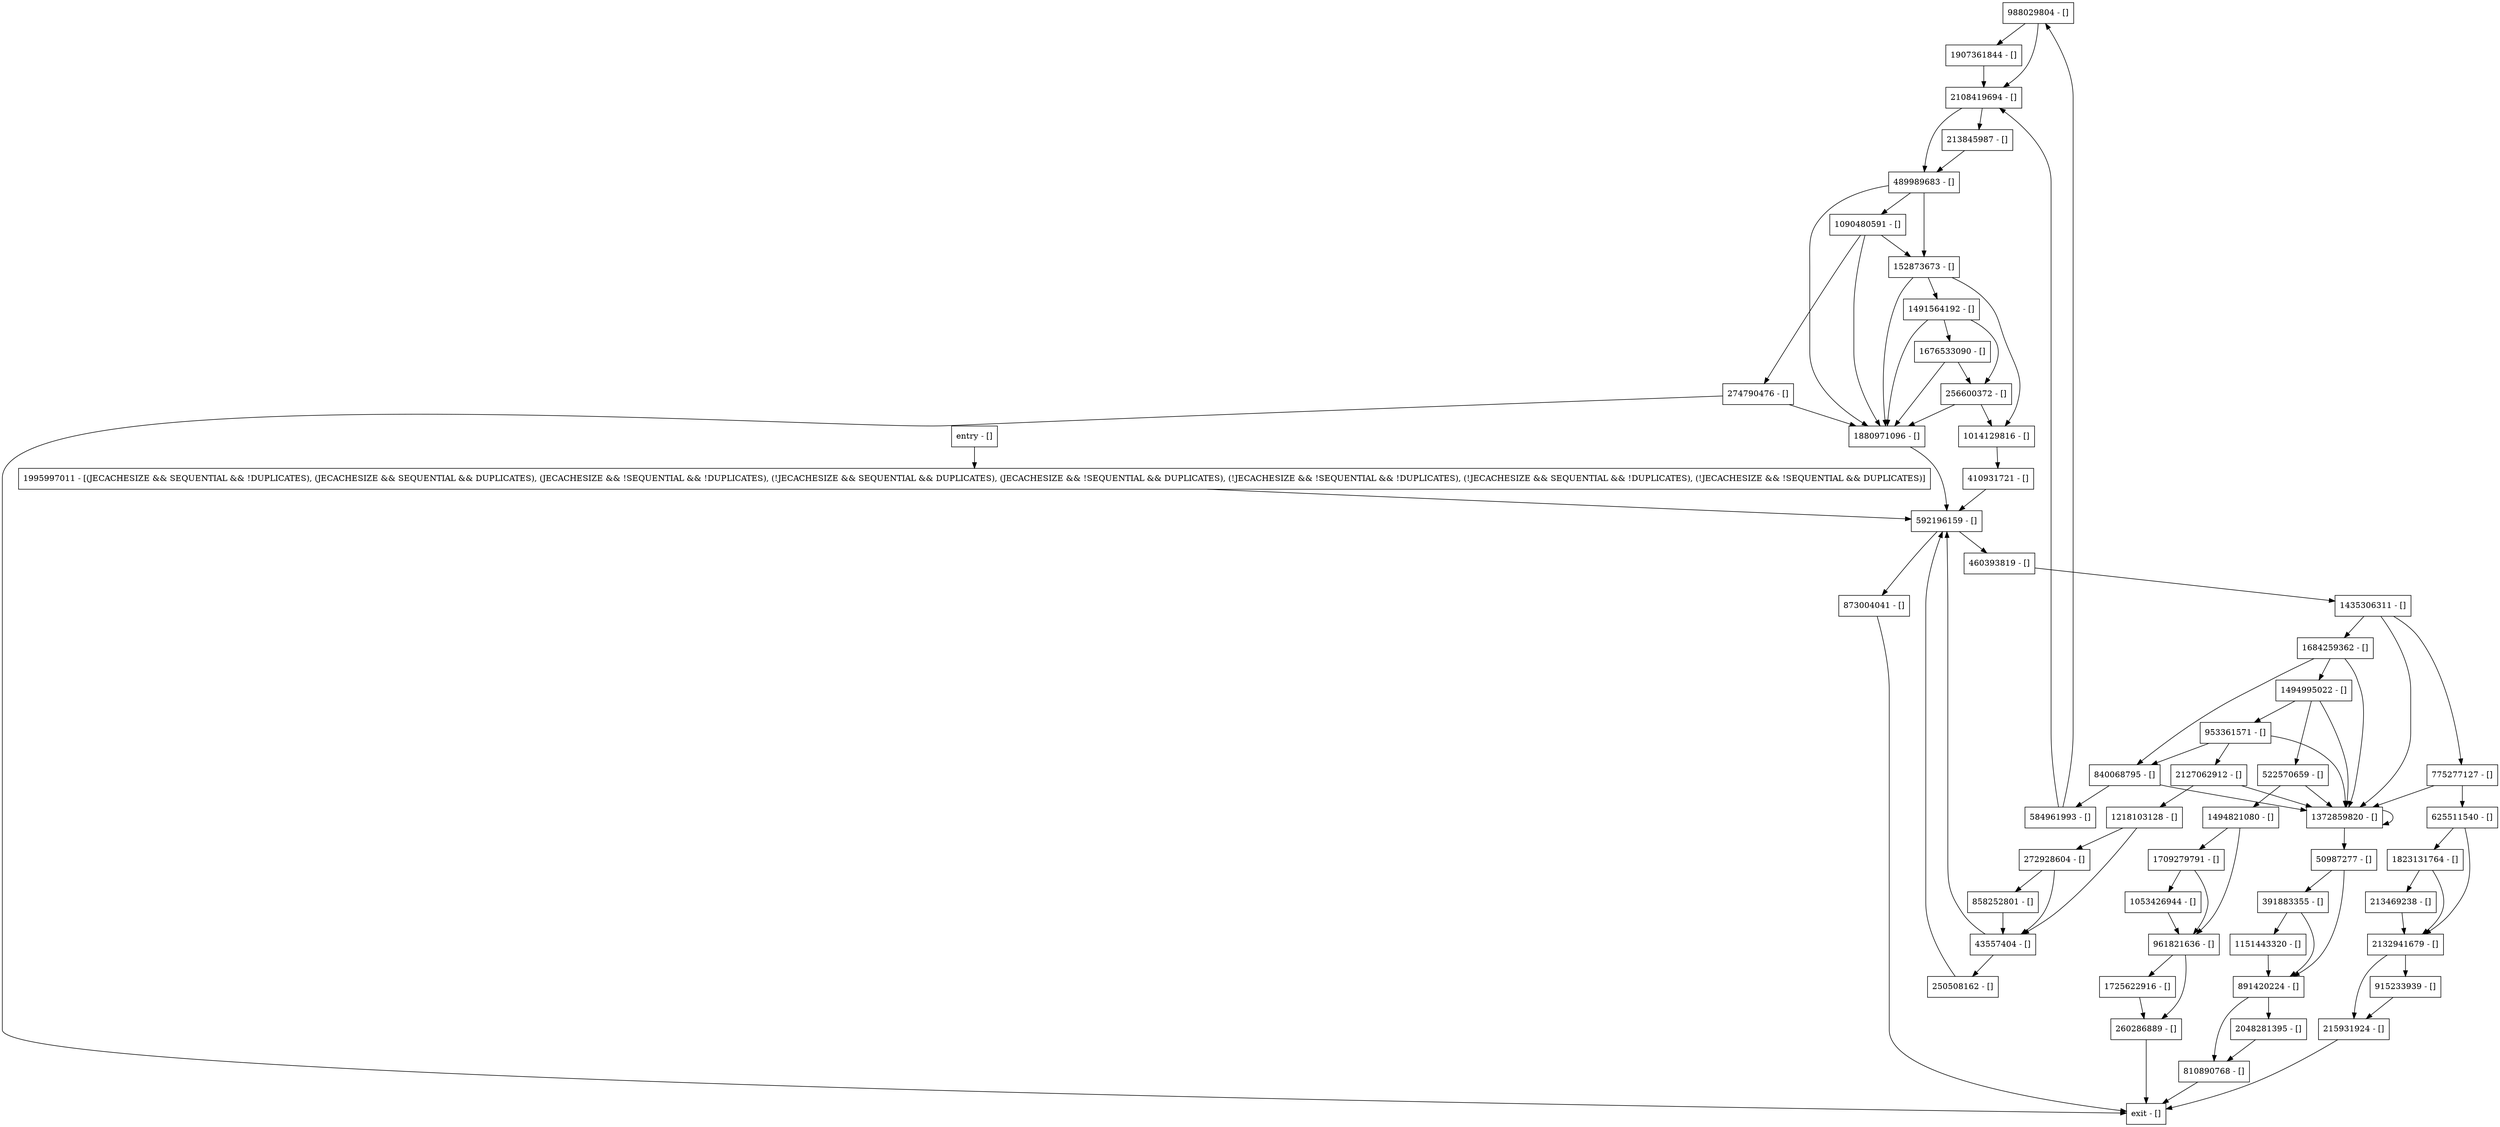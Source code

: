 digraph searchSplitsAllowed {
node [shape=record];
988029804 [label="988029804 - []"];
274790476 [label="274790476 - []"];
2048281395 [label="2048281395 - []"];
1995997011 [label="1995997011 - [(JECACHESIZE && SEQUENTIAL && !DUPLICATES), (JECACHESIZE && SEQUENTIAL && DUPLICATES), (JECACHESIZE && !SEQUENTIAL && !DUPLICATES), (!JECACHESIZE && SEQUENTIAL && DUPLICATES), (JECACHESIZE && !SEQUENTIAL && DUPLICATES), (!JECACHESIZE && !SEQUENTIAL && !DUPLICATES), (!JECACHESIZE && SEQUENTIAL && !DUPLICATES), (!JECACHESIZE && !SEQUENTIAL && DUPLICATES)]"];
256600372 [label="256600372 - []"];
1494821080 [label="1494821080 - []"];
43557404 [label="43557404 - []"];
215931924 [label="215931924 - []"];
584961993 [label="584961993 - []"];
1491564192 [label="1491564192 - []"];
1014129816 [label="1014129816 - []"];
810890768 [label="810890768 - []"];
1907361844 [label="1907361844 - []"];
2127062912 [label="2127062912 - []"];
213845987 [label="213845987 - []"];
891420224 [label="891420224 - []"];
213469238 [label="213469238 - []"];
entry [label="entry - []"];
exit [label="exit - []"];
489989683 [label="489989683 - []"];
2108419694 [label="2108419694 - []"];
625511540 [label="625511540 - []"];
2132941679 [label="2132941679 - []"];
272928604 [label="272928604 - []"];
1435306311 [label="1435306311 - []"];
961821636 [label="961821636 - []"];
410931721 [label="410931721 - []"];
775277127 [label="775277127 - []"];
840068795 [label="840068795 - []"];
50987277 [label="50987277 - []"];
1372859820 [label="1372859820 - []"];
592196159 [label="592196159 - []"];
1053426944 [label="1053426944 - []"];
250508162 [label="250508162 - []"];
1823131764 [label="1823131764 - []"];
1090480591 [label="1090480591 - []"];
1676533090 [label="1676533090 - []"];
873004041 [label="873004041 - []"];
152873673 [label="152873673 - []"];
1151443320 [label="1151443320 - []"];
915233939 [label="915233939 - []"];
1709279791 [label="1709279791 - []"];
391883355 [label="391883355 - []"];
1684259362 [label="1684259362 - []"];
1494995022 [label="1494995022 - []"];
953361571 [label="953361571 - []"];
522570659 [label="522570659 - []"];
858252801 [label="858252801 - []"];
1880971096 [label="1880971096 - []"];
460393819 [label="460393819 - []"];
1725622916 [label="1725622916 - []"];
1218103128 [label="1218103128 - []"];
260286889 [label="260286889 - []"];
entry;
exit;
988029804 -> 2108419694;
988029804 -> 1907361844;
274790476 -> exit;
274790476 -> 1880971096;
2048281395 -> 810890768;
1995997011 -> 592196159;
256600372 -> 1014129816;
256600372 -> 1880971096;
1494821080 -> 961821636;
1494821080 -> 1709279791;
43557404 -> 592196159;
43557404 -> 250508162;
215931924 -> exit;
584961993 -> 988029804;
584961993 -> 2108419694;
1491564192 -> 1676533090;
1491564192 -> 256600372;
1491564192 -> 1880971096;
1014129816 -> 410931721;
810890768 -> exit;
1907361844 -> 2108419694;
2127062912 -> 1218103128;
2127062912 -> 1372859820;
213845987 -> 489989683;
891420224 -> 2048281395;
891420224 -> 810890768;
213469238 -> 2132941679;
entry -> 1995997011;
489989683 -> 152873673;
489989683 -> 1090480591;
489989683 -> 1880971096;
2108419694 -> 489989683;
2108419694 -> 213845987;
625511540 -> 1823131764;
625511540 -> 2132941679;
2132941679 -> 215931924;
2132941679 -> 915233939;
272928604 -> 43557404;
272928604 -> 858252801;
1435306311 -> 1684259362;
1435306311 -> 775277127;
1435306311 -> 1372859820;
961821636 -> 1725622916;
961821636 -> 260286889;
410931721 -> 592196159;
775277127 -> 1372859820;
775277127 -> 625511540;
840068795 -> 584961993;
840068795 -> 1372859820;
50987277 -> 391883355;
50987277 -> 891420224;
1372859820 -> 50987277;
1372859820 -> 1372859820;
592196159 -> 873004041;
592196159 -> 460393819;
1053426944 -> 961821636;
250508162 -> 592196159;
1823131764 -> 213469238;
1823131764 -> 2132941679;
1090480591 -> 152873673;
1090480591 -> 274790476;
1090480591 -> 1880971096;
1676533090 -> 256600372;
1676533090 -> 1880971096;
873004041 -> exit;
152873673 -> 1491564192;
152873673 -> 1014129816;
152873673 -> 1880971096;
1151443320 -> 891420224;
915233939 -> 215931924;
1709279791 -> 961821636;
1709279791 -> 1053426944;
391883355 -> 1151443320;
391883355 -> 891420224;
1684259362 -> 1494995022;
1684259362 -> 840068795;
1684259362 -> 1372859820;
1494995022 -> 953361571;
1494995022 -> 522570659;
1494995022 -> 1372859820;
953361571 -> 840068795;
953361571 -> 2127062912;
953361571 -> 1372859820;
522570659 -> 1372859820;
522570659 -> 1494821080;
858252801 -> 43557404;
1880971096 -> 592196159;
460393819 -> 1435306311;
1725622916 -> 260286889;
1218103128 -> 43557404;
1218103128 -> 272928604;
260286889 -> exit;
}
